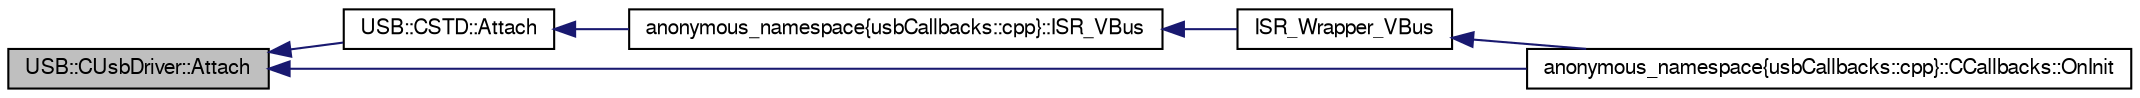 digraph G
{
  bgcolor="transparent";
  edge [fontname="FreeSans",fontsize=10,labelfontname="FreeSans",labelfontsize=10];
  node [fontname="FreeSans",fontsize=10,shape=record];
  rankdir=LR;
  Node1 [label="USB::CUsbDriver::Attach",height=0.2,width=0.4,color="black", fillcolor="grey75", style="filled" fontcolor="black"];
  Node1 -> Node2 [dir=back,color="midnightblue",fontsize=10,style="solid",fontname="FreeSans"];
  Node2 [label="USB::CSTD::Attach",height=0.2,width=0.4,color="black",URL="$class_u_s_b_1_1_c_s_t_d.html#0e11bf23e8398d0a74e8cb9f0a2d9935",tooltip="Attach device to USB bus."];
  Node2 -> Node3 [dir=back,color="midnightblue",fontsize=10,style="solid",fontname="FreeSans"];
  Node3 [label="anonymous_namespace\{usbCallbacks::cpp\}::ISR_VBus",height=0.2,width=0.4,color="black",URL="$namespaceanonymous__namespace_02usb_callbacks_8cpp_03.html#60d5ccf67d616ea213e68dc4eabd1388"];
  Node3 -> Node4 [dir=back,color="midnightblue",fontsize=10,style="solid",fontname="FreeSans"];
  Node4 [label="ISR_Wrapper_VBus",height=0.2,width=0.4,color="black",URL="$_i_s_r_8cpp.html#dc5f1a62af6fc5c13c48579cb03c5e5c"];
  Node4 -> Node5 [dir=back,color="midnightblue",fontsize=10,style="solid",fontname="FreeSans"];
  Node5 [label="anonymous_namespace\{usbCallbacks::cpp\}::CCallbacks::OnInit",height=0.2,width=0.4,color="black",URL="$classanonymous__namespace_02usb_callbacks_8cpp_03_1_1_c_callbacks.html#162d616bfa6ac9bdc3c571ef44297df3",tooltip="Callback API (usb_api_callbacks)."];
  Node1 -> Node5 [dir=back,color="midnightblue",fontsize=10,style="solid",fontname="FreeSans"];
}
